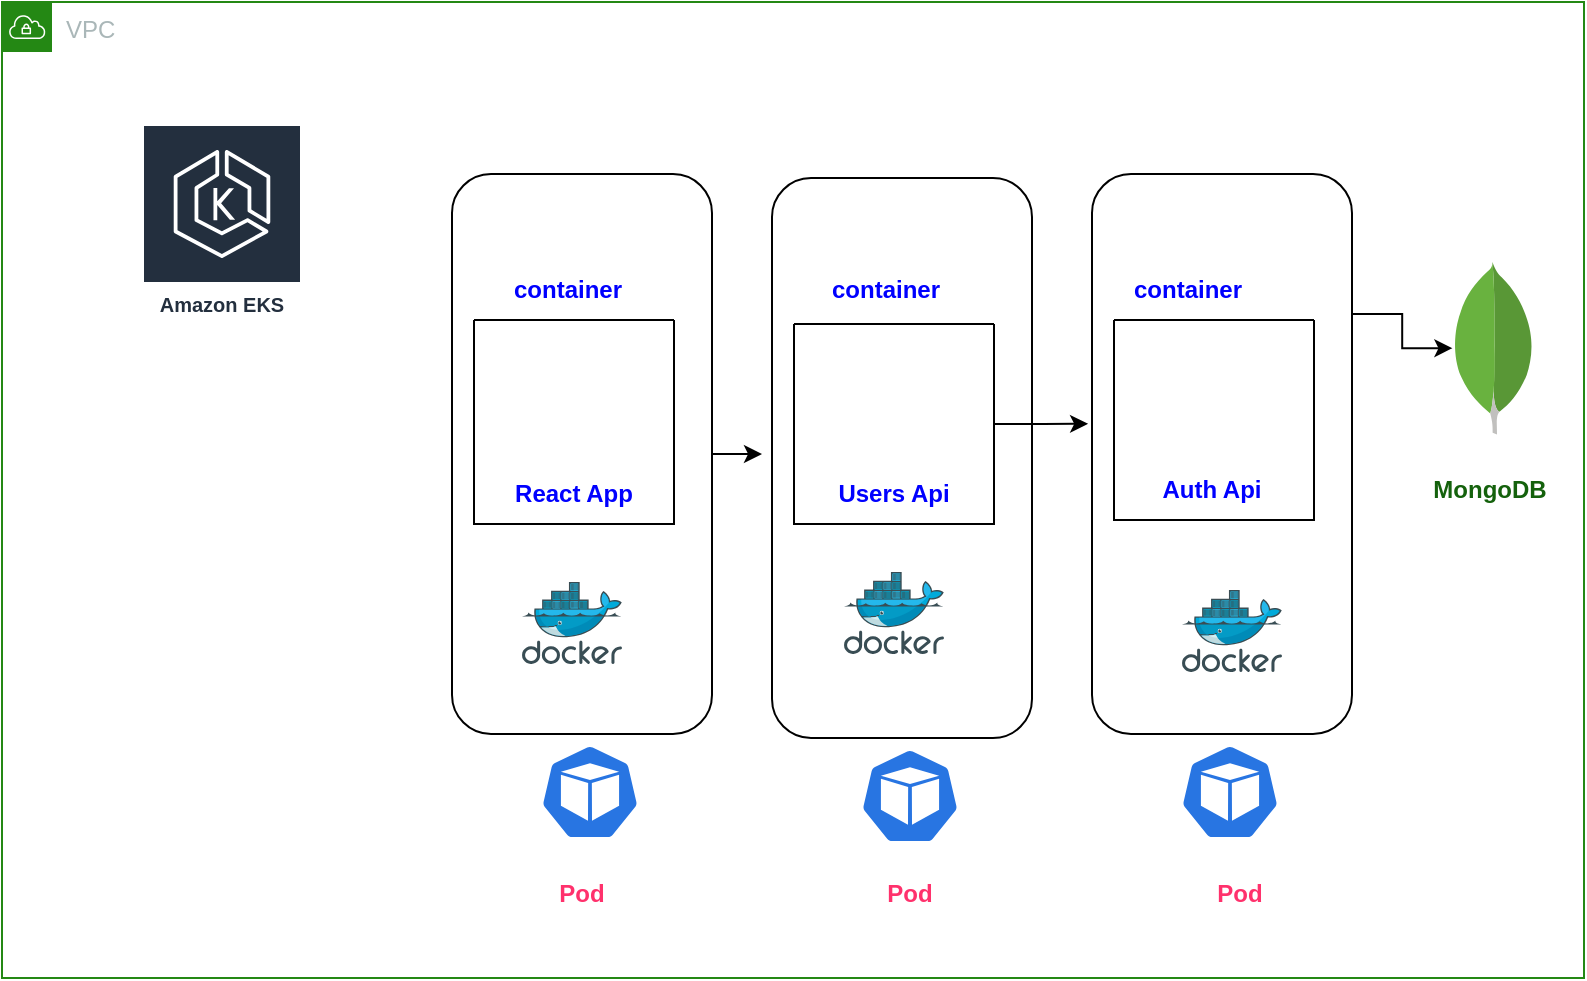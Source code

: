 <mxfile version="21.2.2" type="github">
  <diagram name="Page-1" id="HHfFjZHEkgntHL0ET5BJ">
    <mxGraphModel dx="1370" dy="797" grid="1" gridSize="10" guides="1" tooltips="1" connect="1" arrows="1" fold="1" page="1" pageScale="1" pageWidth="827" pageHeight="1169" math="0" shadow="0">
      <root>
        <mxCell id="0" />
        <mxCell id="1" parent="0" />
        <mxCell id="itA_Wpq4DEyvUuwsekM7-1" value="Amazon EKS" style="sketch=0;outlineConnect=0;fontColor=#232F3E;gradientColor=none;strokeColor=#ffffff;fillColor=#232F3E;dashed=0;verticalLabelPosition=middle;verticalAlign=bottom;align=center;html=1;whiteSpace=wrap;fontSize=10;fontStyle=1;spacing=3;shape=mxgraph.aws4.productIcon;prIcon=mxgraph.aws4.eks;" vertex="1" parent="1">
          <mxGeometry x="190" y="320" width="80" height="100" as="geometry" />
        </mxCell>
        <mxCell id="itA_Wpq4DEyvUuwsekM7-3" value="" style="sketch=0;html=1;dashed=0;whitespace=wrap;fillColor=#2875E2;strokeColor=#ffffff;points=[[0.005,0.63,0],[0.1,0.2,0],[0.9,0.2,0],[0.5,0,0],[0.995,0.63,0],[0.72,0.99,0],[0.5,1,0],[0.28,0.99,0]];verticalLabelPosition=bottom;align=center;verticalAlign=top;shape=mxgraph.kubernetes.icon;prIcon=pod" vertex="1" parent="1">
          <mxGeometry x="389" y="630" width="50" height="48" as="geometry" />
        </mxCell>
        <mxCell id="itA_Wpq4DEyvUuwsekM7-53" style="edgeStyle=orthogonalEdgeStyle;rounded=0;orthogonalLoop=1;jettySize=auto;html=1;exitX=0.5;exitY=0;exitDx=0;exitDy=0;" edge="1" parent="1" source="itA_Wpq4DEyvUuwsekM7-4">
          <mxGeometry relative="1" as="geometry">
            <mxPoint x="500" y="485" as="targetPoint" />
          </mxGeometry>
        </mxCell>
        <mxCell id="itA_Wpq4DEyvUuwsekM7-4" value="" style="rounded=1;whiteSpace=wrap;html=1;rotation=90;" vertex="1" parent="1">
          <mxGeometry x="270" y="420" width="280" height="130" as="geometry" />
        </mxCell>
        <mxCell id="itA_Wpq4DEyvUuwsekM7-5" value="" style="shape=image;html=1;verticalAlign=top;verticalLabelPosition=bottom;labelBackgroundColor=#ffffff;imageAspect=0;aspect=fixed;image=https://cdn1.iconfinder.com/data/icons/unicons-line-vol-5/24/react-128.png" vertex="1" parent="1">
          <mxGeometry x="372" y="420" width="68" height="68" as="geometry" />
        </mxCell>
        <mxCell id="itA_Wpq4DEyvUuwsekM7-19" value="" style="swimlane;startSize=0;" vertex="1" parent="1">
          <mxGeometry x="356" y="418" width="100" height="102" as="geometry" />
        </mxCell>
        <mxCell id="itA_Wpq4DEyvUuwsekM7-6" value="React App" style="text;html=1;align=center;verticalAlign=middle;whiteSpace=wrap;rounded=0;fontColor=#0000FF;fontStyle=1" vertex="1" parent="itA_Wpq4DEyvUuwsekM7-19">
          <mxGeometry x="13" y="72" width="74" height="30" as="geometry" />
        </mxCell>
        <mxCell id="itA_Wpq4DEyvUuwsekM7-24" value="" style="sketch=0;html=1;dashed=0;whitespace=wrap;fillColor=#2875E2;strokeColor=#ffffff;points=[[0.005,0.63,0],[0.1,0.2,0],[0.9,0.2,0],[0.5,0,0],[0.995,0.63,0],[0.72,0.99,0],[0.5,1,0],[0.28,0.99,0]];verticalLabelPosition=bottom;align=center;verticalAlign=top;shape=mxgraph.kubernetes.icon;prIcon=pod" vertex="1" parent="1">
          <mxGeometry x="549" y="632" width="50" height="48" as="geometry" />
        </mxCell>
        <mxCell id="itA_Wpq4DEyvUuwsekM7-25" value="" style="rounded=1;whiteSpace=wrap;html=1;rotation=90;" vertex="1" parent="1">
          <mxGeometry x="430" y="422" width="280" height="130" as="geometry" />
        </mxCell>
        <mxCell id="itA_Wpq4DEyvUuwsekM7-49" style="edgeStyle=orthogonalEdgeStyle;rounded=0;orthogonalLoop=1;jettySize=auto;html=1;entryX=0.446;entryY=1.015;entryDx=0;entryDy=0;entryPerimeter=0;" edge="1" parent="1" source="itA_Wpq4DEyvUuwsekM7-28" target="itA_Wpq4DEyvUuwsekM7-30">
          <mxGeometry relative="1" as="geometry" />
        </mxCell>
        <mxCell id="itA_Wpq4DEyvUuwsekM7-28" value="" style="swimlane;startSize=0;" vertex="1" parent="1">
          <mxGeometry x="516" y="420" width="100" height="100" as="geometry" />
        </mxCell>
        <mxCell id="itA_Wpq4DEyvUuwsekM7-34" value="" style="shape=image;html=1;verticalAlign=top;verticalLabelPosition=bottom;labelBackgroundColor=#ffffff;imageAspect=0;aspect=fixed;image=https://cdn0.iconfinder.com/data/icons/long-shadow-web-icons/512/nodejs-128.png" vertex="1" parent="itA_Wpq4DEyvUuwsekM7-28">
          <mxGeometry x="26" y="20" width="48" height="48" as="geometry" />
        </mxCell>
        <mxCell id="itA_Wpq4DEyvUuwsekM7-41" value="Users Api" style="text;html=1;align=center;verticalAlign=middle;whiteSpace=wrap;rounded=0;fontColor=#0000FF;fontStyle=1" vertex="1" parent="itA_Wpq4DEyvUuwsekM7-28">
          <mxGeometry x="13" y="70" width="74" height="30" as="geometry" />
        </mxCell>
        <mxCell id="itA_Wpq4DEyvUuwsekM7-29" value="" style="sketch=0;html=1;dashed=0;whitespace=wrap;fillColor=#2875E2;strokeColor=#ffffff;points=[[0.005,0.63,0],[0.1,0.2,0],[0.9,0.2,0],[0.5,0,0],[0.995,0.63,0],[0.72,0.99,0],[0.5,1,0],[0.28,0.99,0]];verticalLabelPosition=bottom;align=center;verticalAlign=top;shape=mxgraph.kubernetes.icon;prIcon=pod" vertex="1" parent="1">
          <mxGeometry x="709" y="630" width="50" height="48" as="geometry" />
        </mxCell>
        <mxCell id="itA_Wpq4DEyvUuwsekM7-62" style="edgeStyle=orthogonalEdgeStyle;rounded=0;orthogonalLoop=1;jettySize=auto;html=1;exitX=0.25;exitY=0;exitDx=0;exitDy=0;" edge="1" parent="1" source="itA_Wpq4DEyvUuwsekM7-30" target="itA_Wpq4DEyvUuwsekM7-60">
          <mxGeometry relative="1" as="geometry" />
        </mxCell>
        <mxCell id="itA_Wpq4DEyvUuwsekM7-30" value="" style="rounded=1;whiteSpace=wrap;html=1;rotation=90;" vertex="1" parent="1">
          <mxGeometry x="590" y="420" width="280" height="130" as="geometry" />
        </mxCell>
        <mxCell id="itA_Wpq4DEyvUuwsekM7-33" value="" style="swimlane;startSize=0;" vertex="1" parent="1">
          <mxGeometry x="676" y="418" width="100" height="100" as="geometry" />
        </mxCell>
        <mxCell id="itA_Wpq4DEyvUuwsekM7-40" value="" style="shape=image;html=1;verticalAlign=top;verticalLabelPosition=bottom;labelBackgroundColor=#ffffff;imageAspect=0;aspect=fixed;image=https://cdn0.iconfinder.com/data/icons/long-shadow-web-icons/512/nodejs-128.png" vertex="1" parent="1">
          <mxGeometry x="696" y="432" width="58" height="58" as="geometry" />
        </mxCell>
        <mxCell id="itA_Wpq4DEyvUuwsekM7-42" value="Auth Api" style="text;html=1;align=center;verticalAlign=middle;whiteSpace=wrap;rounded=0;fontColor=#0000FF;fontStyle=1" vertex="1" parent="1">
          <mxGeometry x="688" y="488" width="74" height="30" as="geometry" />
        </mxCell>
        <mxCell id="itA_Wpq4DEyvUuwsekM7-43" value="container" style="text;html=1;align=center;verticalAlign=middle;whiteSpace=wrap;rounded=0;fontColor=#0000FF;fontStyle=1" vertex="1" parent="1">
          <mxGeometry x="366" y="388" width="74" height="30" as="geometry" />
        </mxCell>
        <mxCell id="itA_Wpq4DEyvUuwsekM7-44" value="container" style="text;html=1;align=center;verticalAlign=middle;whiteSpace=wrap;rounded=0;fontColor=#0000FF;fontStyle=1" vertex="1" parent="1">
          <mxGeometry x="525" y="388" width="74" height="30" as="geometry" />
        </mxCell>
        <mxCell id="itA_Wpq4DEyvUuwsekM7-45" value="container" style="text;html=1;align=center;verticalAlign=middle;whiteSpace=wrap;rounded=0;fontColor=#0000FF;fontStyle=1" vertex="1" parent="1">
          <mxGeometry x="676" y="388" width="74" height="30" as="geometry" />
        </mxCell>
        <mxCell id="itA_Wpq4DEyvUuwsekM7-46" value="Pod" style="text;html=1;align=center;verticalAlign=middle;whiteSpace=wrap;rounded=0;fontColor=#ff316c;fontStyle=1" vertex="1" parent="1">
          <mxGeometry x="373" y="690" width="74" height="30" as="geometry" />
        </mxCell>
        <mxCell id="itA_Wpq4DEyvUuwsekM7-47" value="Pod" style="text;html=1;align=center;verticalAlign=middle;whiteSpace=wrap;rounded=0;fontColor=#ff316c;fontStyle=1" vertex="1" parent="1">
          <mxGeometry x="537" y="690" width="74" height="30" as="geometry" />
        </mxCell>
        <mxCell id="itA_Wpq4DEyvUuwsekM7-48" value="Pod" style="text;html=1;align=center;verticalAlign=middle;whiteSpace=wrap;rounded=0;fontColor=#ff316c;fontStyle=1" vertex="1" parent="1">
          <mxGeometry x="702" y="690" width="74" height="30" as="geometry" />
        </mxCell>
        <mxCell id="itA_Wpq4DEyvUuwsekM7-54" value="VPC" style="points=[[0,0],[0.25,0],[0.5,0],[0.75,0],[1,0],[1,0.25],[1,0.5],[1,0.75],[1,1],[0.75,1],[0.5,1],[0.25,1],[0,1],[0,0.75],[0,0.5],[0,0.25]];outlineConnect=0;gradientColor=none;html=1;whiteSpace=wrap;fontSize=12;fontStyle=0;container=1;pointerEvents=0;collapsible=0;recursiveResize=0;shape=mxgraph.aws4.group;grIcon=mxgraph.aws4.group_vpc;strokeColor=#248814;fillColor=none;verticalAlign=top;align=left;spacingLeft=30;fontColor=#AAB7B8;dashed=0;" vertex="1" parent="1">
          <mxGeometry x="120" y="259" width="791" height="488" as="geometry" />
        </mxCell>
        <mxCell id="itA_Wpq4DEyvUuwsekM7-55" value="" style="image;sketch=0;aspect=fixed;html=1;points=[];align=center;fontSize=12;image=img/lib/mscae/Docker.svg;" vertex="1" parent="itA_Wpq4DEyvUuwsekM7-54">
          <mxGeometry x="260" y="290" width="50" height="41" as="geometry" />
        </mxCell>
        <mxCell id="itA_Wpq4DEyvUuwsekM7-60" value="" style="dashed=0;outlineConnect=0;html=1;align=center;labelPosition=center;verticalLabelPosition=bottom;verticalAlign=top;shape=mxgraph.weblogos.mongodb" vertex="1" parent="itA_Wpq4DEyvUuwsekM7-54">
          <mxGeometry x="725.2" y="130" width="41.2" height="86.2" as="geometry" />
        </mxCell>
        <mxCell id="itA_Wpq4DEyvUuwsekM7-61" value="MongoDB" style="text;html=1;align=center;verticalAlign=middle;whiteSpace=wrap;rounded=0;fontColor=#14610C;fontStyle=1" vertex="1" parent="itA_Wpq4DEyvUuwsekM7-54">
          <mxGeometry x="707" y="229" width="74" height="30" as="geometry" />
        </mxCell>
        <mxCell id="itA_Wpq4DEyvUuwsekM7-64" value="" style="image;sketch=0;aspect=fixed;html=1;points=[];align=center;fontSize=12;image=img/lib/mscae/Docker.svg;" vertex="1" parent="itA_Wpq4DEyvUuwsekM7-54">
          <mxGeometry x="590" y="294" width="50" height="41" as="geometry" />
        </mxCell>
        <mxCell id="itA_Wpq4DEyvUuwsekM7-63" value="" style="image;sketch=0;aspect=fixed;html=1;points=[];align=center;fontSize=12;image=img/lib/mscae/Docker.svg;" vertex="1" parent="1">
          <mxGeometry x="541" y="544" width="50" height="41" as="geometry" />
        </mxCell>
      </root>
    </mxGraphModel>
  </diagram>
</mxfile>
